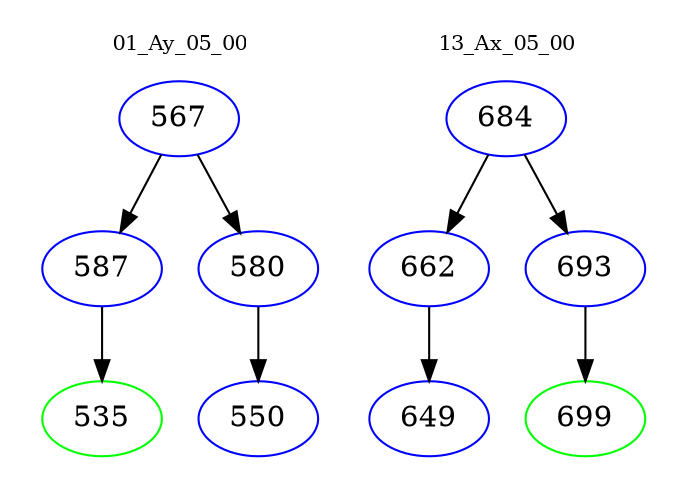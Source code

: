digraph{
subgraph cluster_0 {
color = white
label = "01_Ay_05_00";
fontsize=10;
T0_567 [label="567", color="blue"]
T0_567 -> T0_587 [color="black"]
T0_587 [label="587", color="blue"]
T0_587 -> T0_535 [color="black"]
T0_535 [label="535", color="green"]
T0_567 -> T0_580 [color="black"]
T0_580 [label="580", color="blue"]
T0_580 -> T0_550 [color="black"]
T0_550 [label="550", color="blue"]
}
subgraph cluster_1 {
color = white
label = "13_Ax_05_00";
fontsize=10;
T1_684 [label="684", color="blue"]
T1_684 -> T1_662 [color="black"]
T1_662 [label="662", color="blue"]
T1_662 -> T1_649 [color="black"]
T1_649 [label="649", color="blue"]
T1_684 -> T1_693 [color="black"]
T1_693 [label="693", color="blue"]
T1_693 -> T1_699 [color="black"]
T1_699 [label="699", color="green"]
}
}
